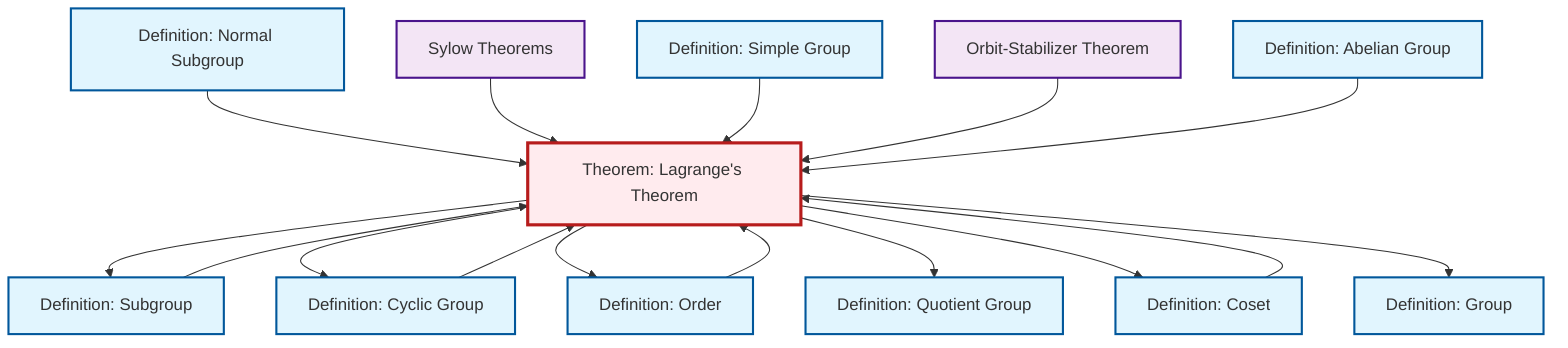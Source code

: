 graph TD
    classDef definition fill:#e1f5fe,stroke:#01579b,stroke-width:2px
    classDef theorem fill:#f3e5f5,stroke:#4a148c,stroke-width:2px
    classDef axiom fill:#fff3e0,stroke:#e65100,stroke-width:2px
    classDef example fill:#e8f5e9,stroke:#1b5e20,stroke-width:2px
    classDef current fill:#ffebee,stroke:#b71c1c,stroke-width:3px
    def-normal-subgroup["Definition: Normal Subgroup"]:::definition
    def-subgroup["Definition: Subgroup"]:::definition
    thm-orbit-stabilizer["Orbit-Stabilizer Theorem"]:::theorem
    def-coset["Definition: Coset"]:::definition
    def-order["Definition: Order"]:::definition
    thm-sylow["Sylow Theorems"]:::theorem
    def-simple-group["Definition: Simple Group"]:::definition
    def-cyclic-group["Definition: Cyclic Group"]:::definition
    def-abelian-group["Definition: Abelian Group"]:::definition
    def-group["Definition: Group"]:::definition
    thm-lagrange["Theorem: Lagrange's Theorem"]:::theorem
    def-quotient-group["Definition: Quotient Group"]:::definition
    thm-lagrange --> def-subgroup
    def-normal-subgroup --> thm-lagrange
    def-cyclic-group --> thm-lagrange
    thm-lagrange --> def-cyclic-group
    def-subgroup --> thm-lagrange
    thm-sylow --> thm-lagrange
    thm-lagrange --> def-order
    thm-lagrange --> def-quotient-group
    def-coset --> thm-lagrange
    def-simple-group --> thm-lagrange
    thm-lagrange --> def-coset
    def-order --> thm-lagrange
    thm-lagrange --> def-group
    thm-orbit-stabilizer --> thm-lagrange
    def-abelian-group --> thm-lagrange
    class thm-lagrange current